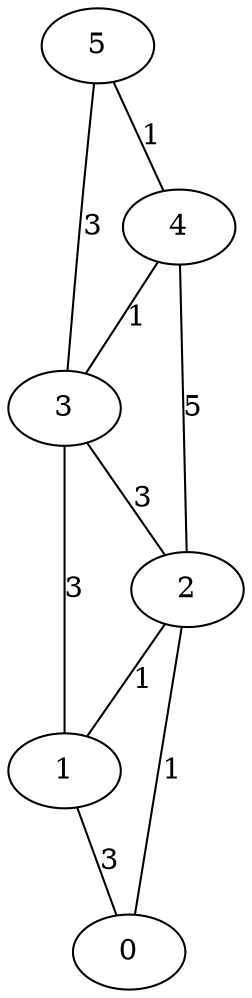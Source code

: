 graph G {
1 -- 0 [label="3"];
2 -- 0 [label="1"];
2 -- 1 [label="1"];
3 -- 1 [label="3"];
3 -- 2 [label="3"];
4 -- 2 [label="5"];
4 -- 3 [label="1"];
5 -- 3 [label="3"];
5 -- 4 [label="1"];
}
